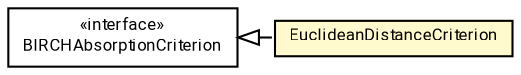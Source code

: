 #!/usr/local/bin/dot
#
# Class diagram 
# Generated by UMLGraph version R5_7_2-60-g0e99a6 (http://www.spinellis.gr/umlgraph/)
#

digraph G {
	graph [fontnames="svg"]
	edge [fontname="Roboto",fontsize=7,labelfontname="Roboto",labelfontsize=7,color="black"];
	node [fontname="Roboto",fontcolor="black",fontsize=8,shape=plaintext,margin=0,width=0,height=0];
	nodesep=0.15;
	ranksep=0.25;
	rankdir=LR;
	// de.lmu.ifi.dbs.elki.algorithm.clustering.hierarchical.birch.EuclideanDistanceCriterion
	c3907030 [label=<<table title="de.lmu.ifi.dbs.elki.algorithm.clustering.hierarchical.birch.EuclideanDistanceCriterion" border="0" cellborder="1" cellspacing="0" cellpadding="2" bgcolor="lemonChiffon" href="EuclideanDistanceCriterion.html" target="_parent">
		<tr><td><table border="0" cellspacing="0" cellpadding="1">
		<tr><td align="center" balign="center"> <font face="Roboto">EuclideanDistanceCriterion</font> </td></tr>
		</table></td></tr>
		</table>>, URL="EuclideanDistanceCriterion.html"];
	// de.lmu.ifi.dbs.elki.algorithm.clustering.hierarchical.birch.BIRCHAbsorptionCriterion
	c3907037 [label=<<table title="de.lmu.ifi.dbs.elki.algorithm.clustering.hierarchical.birch.BIRCHAbsorptionCriterion" border="0" cellborder="1" cellspacing="0" cellpadding="2" href="BIRCHAbsorptionCriterion.html" target="_parent">
		<tr><td><table border="0" cellspacing="0" cellpadding="1">
		<tr><td align="center" balign="center"> &#171;interface&#187; </td></tr>
		<tr><td align="center" balign="center"> <font face="Roboto">BIRCHAbsorptionCriterion</font> </td></tr>
		</table></td></tr>
		</table>>, URL="BIRCHAbsorptionCriterion.html"];
	// de.lmu.ifi.dbs.elki.algorithm.clustering.hierarchical.birch.EuclideanDistanceCriterion implements de.lmu.ifi.dbs.elki.algorithm.clustering.hierarchical.birch.BIRCHAbsorptionCriterion
	c3907037 -> c3907030 [arrowtail=empty,style=dashed,dir=back,weight=9];
}

